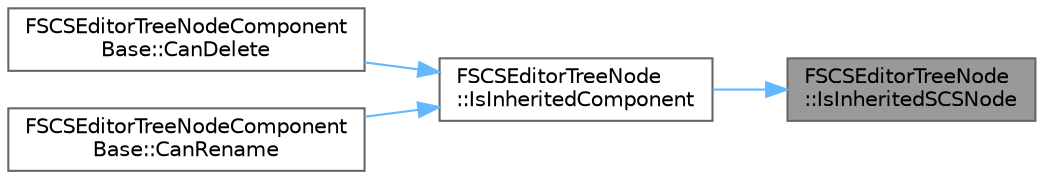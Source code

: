digraph "FSCSEditorTreeNode::IsInheritedSCSNode"
{
 // INTERACTIVE_SVG=YES
 // LATEX_PDF_SIZE
  bgcolor="transparent";
  edge [fontname=Helvetica,fontsize=10,labelfontname=Helvetica,labelfontsize=10];
  node [fontname=Helvetica,fontsize=10,shape=box,height=0.2,width=0.4];
  rankdir="RL";
  Node1 [id="Node000001",label="FSCSEditorTreeNode\l::IsInheritedSCSNode",height=0.2,width=0.4,color="gray40", fillcolor="grey60", style="filled", fontcolor="black",tooltip=" "];
  Node1 -> Node2 [id="edge1_Node000001_Node000002",dir="back",color="steelblue1",style="solid",tooltip=" "];
  Node2 [id="Node000002",label="FSCSEditorTreeNode\l::IsInheritedComponent",height=0.2,width=0.4,color="grey40", fillcolor="white", style="filled",URL="$d3/deb/classFSCSEditorTreeNode.html#aafba5e84c74eaced175801462601cd6c",tooltip=" "];
  Node2 -> Node3 [id="edge2_Node000002_Node000003",dir="back",color="steelblue1",style="solid",tooltip=" "];
  Node3 [id="Node000003",label="FSCSEditorTreeNodeComponent\lBase::CanDelete",height=0.2,width=0.4,color="grey40", fillcolor="white", style="filled",URL="$de/d2e/classFSCSEditorTreeNodeComponentBase.html#a26d9d861231a28ba26bbfdaacf6aa1ae",tooltip=" "];
  Node2 -> Node4 [id="edge3_Node000002_Node000004",dir="back",color="steelblue1",style="solid",tooltip=" "];
  Node4 [id="Node000004",label="FSCSEditorTreeNodeComponent\lBase::CanRename",height=0.2,width=0.4,color="grey40", fillcolor="white", style="filled",URL="$de/d2e/classFSCSEditorTreeNodeComponentBase.html#afcef405d10f9b5e910167272696b6e72",tooltip=" "];
}
